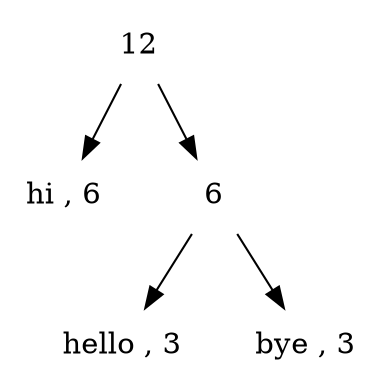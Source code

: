 digraph h {
node [shape = plaintext];
n0 [label = "12"];
n0 -> n1;
n1 [label = "hi , 6"];
n0 -> n2;
n2 [label = "6"];
n2 -> n3;
n3 [label = "hello , 3"];
n2 -> n4;
n4 [label = "bye , 3"];
}